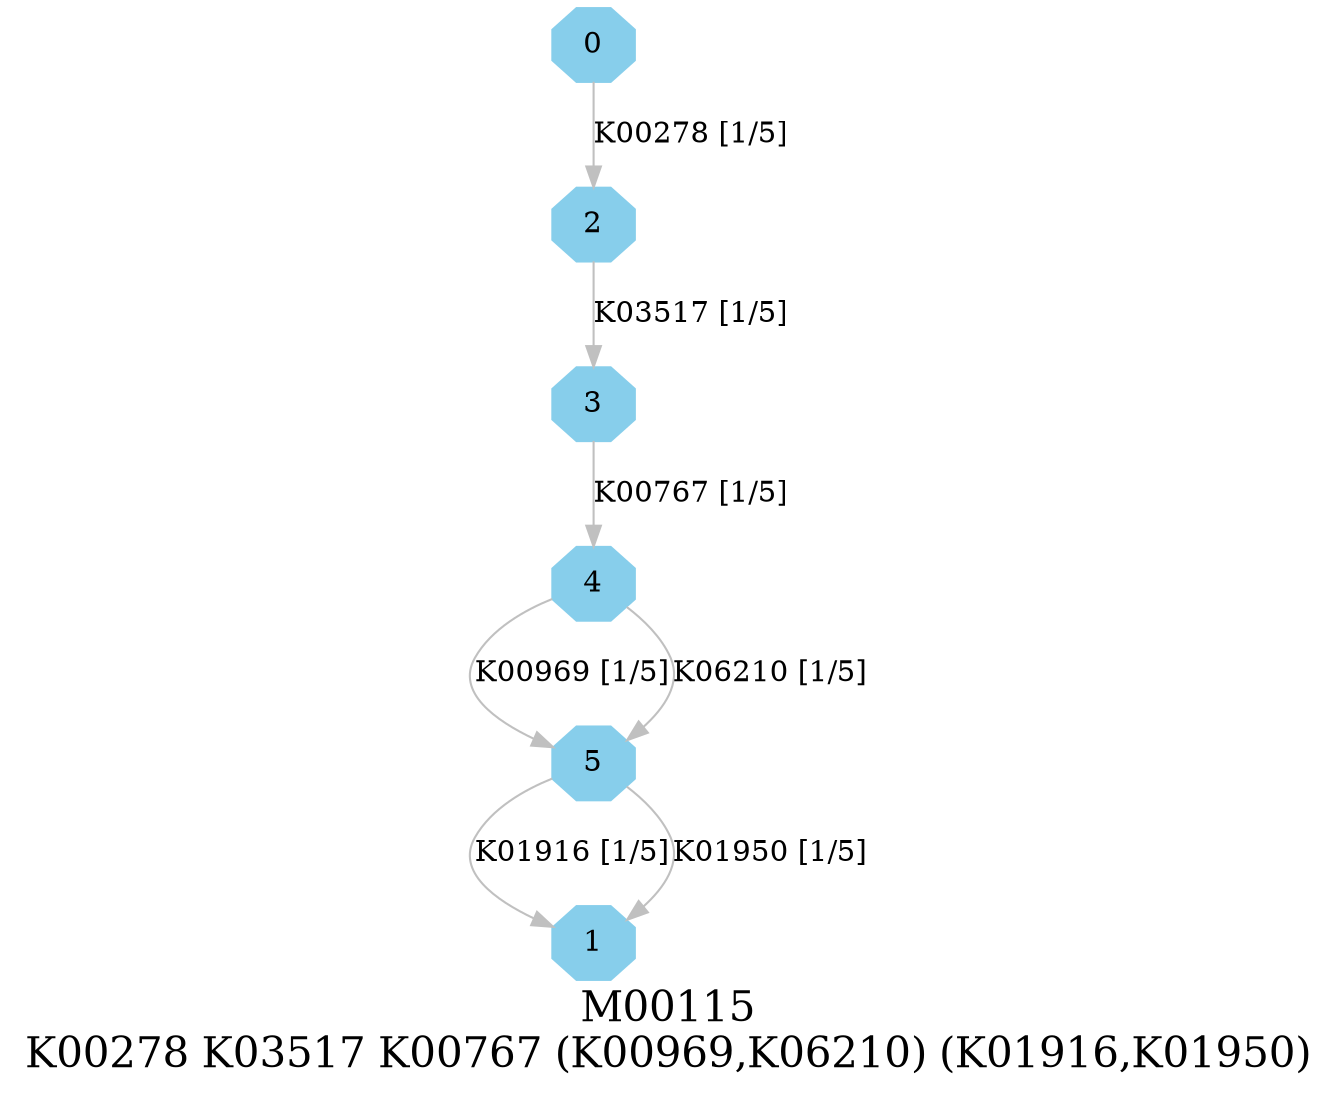 digraph G {
graph [label="M00115
K00278 K03517 K00767 (K00969,K06210) (K01916,K01950)",fontsize=20];
node [shape=box,style=filled];
edge [len=3,color=grey];
{node [width=.3,height=.3,shape=octagon,style=filled,color=skyblue] 0 1 2 3 4 5 }
0 -> 2 [label="K00278 [1/5]"];
2 -> 3 [label="K03517 [1/5]"];
3 -> 4 [label="K00767 [1/5]"];
4 -> 5 [label="K00969 [1/5]"];
4 -> 5 [label="K06210 [1/5]"];
5 -> 1 [label="K01916 [1/5]"];
5 -> 1 [label="K01950 [1/5]"];
}